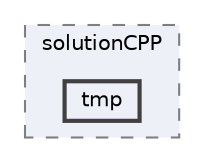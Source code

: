 digraph "TpIFT3205_Debruitage/solutionCPP/tmp"
{
 // LATEX_PDF_SIZE
  bgcolor="transparent";
  edge [fontname=Helvetica,fontsize=10,labelfontname=Helvetica,labelfontsize=10];
  node [fontname=Helvetica,fontsize=10,shape=box,height=0.2,width=0.4];
  compound=true
  subgraph clusterdir_136d807358d39e538a3c7d3226f41b7f {
    graph [ bgcolor="#edf0f7", pencolor="grey50", label="solutionCPP", fontname=Helvetica,fontsize=10 style="filled,dashed", URL="dir_136d807358d39e538a3c7d3226f41b7f.html",tooltip=""]
  dir_ccbdce143a394cc988d73b646d7d9607 [label="tmp", fillcolor="#edf0f7", color="grey25", style="filled,bold", URL="dir_ccbdce143a394cc988d73b646d7d9607.html",tooltip=""];
  }
}
